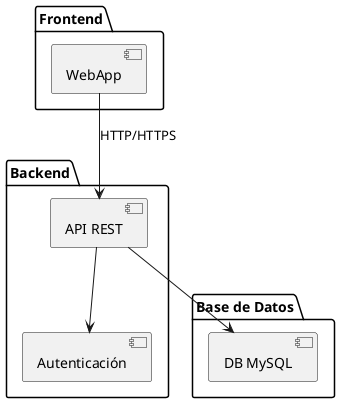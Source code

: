 @startuml arquitectura_general
' Diagrama de Arquitectura General: Sistema de E-commerce
package "Frontend" {
  [WebApp]
}
package "Backend" {
  [API REST]
  [Autenticación]
}
package "Base de Datos" {
  [DB MySQL]
}
[WebApp] --> [API REST] : HTTP/HTTPS
[API REST] --> [Autenticación]
[API REST] --> [DB MySQL]
@enduml

